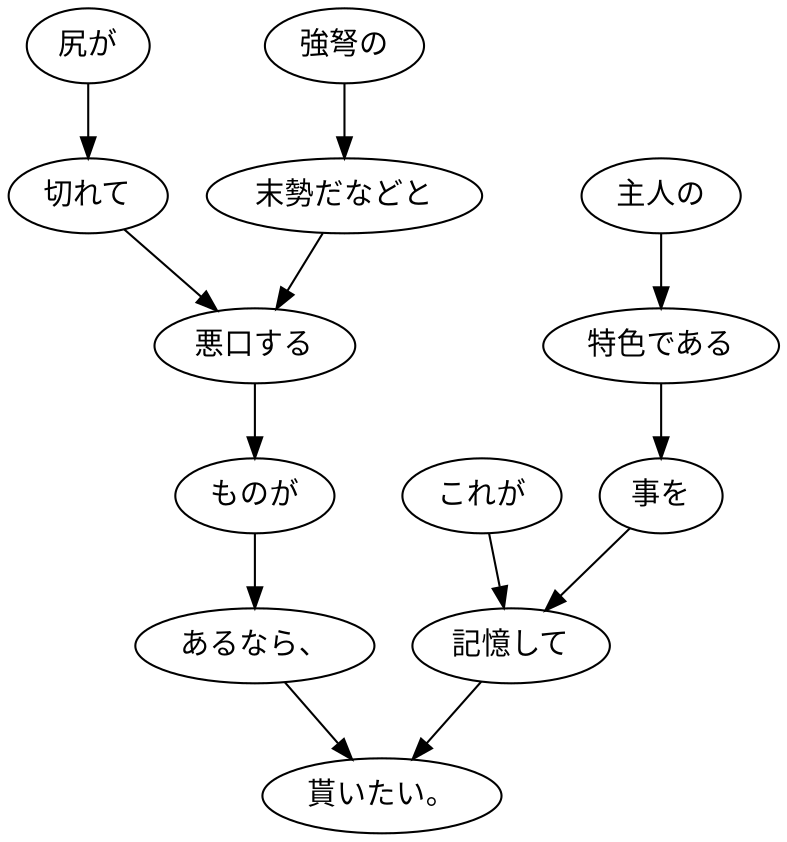digraph graph5207 {
	node0 [label="尻が"];
	node1 [label="切れて"];
	node2 [label="強弩の"];
	node3 [label="末勢だなどと"];
	node4 [label="悪口する"];
	node5 [label="ものが"];
	node6 [label="あるなら、"];
	node7 [label="これが"];
	node8 [label="主人の"];
	node9 [label="特色である"];
	node10 [label="事を"];
	node11 [label="記憶して"];
	node12 [label="貰いたい。"];
	node0 -> node1;
	node1 -> node4;
	node2 -> node3;
	node3 -> node4;
	node4 -> node5;
	node5 -> node6;
	node6 -> node12;
	node7 -> node11;
	node8 -> node9;
	node9 -> node10;
	node10 -> node11;
	node11 -> node12;
}
